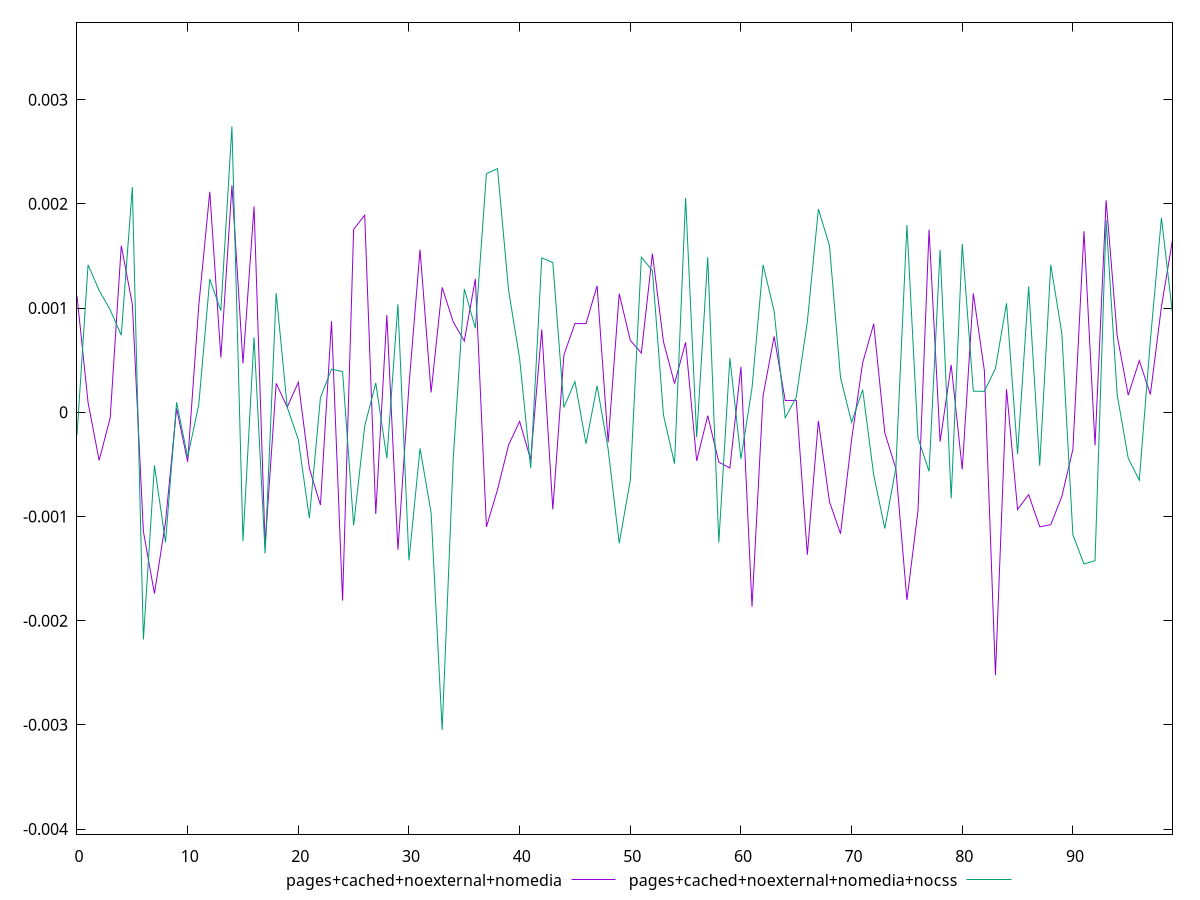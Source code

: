 reset

$pagesCachedNoexternalNomedia <<EOF
0 0.0011162709048709888
1 0.00009324255742449994
2 -0.0004619119573463125
3 -0.00005335982840234148
4 0.0015981820350935106
5 0.00103732081976208
6 -0.0011451643405550067
7 -0.001739533166428698
8 -0.0010524078047530537
9 0.00003761951315385372
10 -0.000475465582641624
11 0.0010185546392593317
12 0.0021159479622138914
13 0.0005258303720188904
14 0.0021783391102715064
15 0.00046841933432772054
16 0.001975580605150423
17 -0.0012753197035475132
18 0.00027738979827648084
19 0.00005015044320675942
20 0.00028830235079448487
21 -0.0005390815218170914
22 -0.0008899291875019327
23 0.0008734531986616137
24 -0.0018081181088907329
25 0.001755655629493439
26 0.0018915872897577346
27 -0.0009759548212680771
28 0.0009335741320240708
29 -0.0013188477726479735
30 0.00025489363485271436
31 0.0015601566281232013
32 0.00019018188687749515
33 0.001198235042234332
34 0.0008667436953960595
35 0.0006830208559093141
36 0.0012810229915866144
37 -0.0011006974530780598
38 -0.0007433759701786158
39 -0.00031472646732990344
40 -0.00008805698583725123
41 -0.0004550664354686515
42 0.0007949584611899184
43 -0.000932829126551089
44 0.0005489598389827006
45 0.0008517089361550965
46 0.0008503172983493954
47 0.0012135905545865027
48 -0.00028885324836517944
49 0.0011378200985734906
50 0.0006907039981738504
51 0.0005678138060250198
52 0.0015222245310513372
53 0.0006761358587017781
54 0.0002751422271720556
55 0.0006711270608414731
56 -0.00046654723740809675
57 -0.000032516027665242376
58 -0.0004781348544149462
59 -0.0005348708478874312
60 0.0004364478444550655
61 -0.0018659384076489755
62 0.00015785826047796424
63 0.0007278730811836662
64 0.00011297065784094396
65 0.00011428350667310296
66 -0.0013669829409666562
67 -0.00008253454807497186
68 -0.0008583750323862455
69 -0.0011659900398360576
70 -0.00026269040221256923
71 0.0004749212688087601
72 0.0008482329667208409
73 -0.0001964008541636214
74 -0.0005414582292475957
75 -0.00180187701198146
76 -0.0009440146105954897
77 0.0017524582352772362
78 -0.00028206425677998427
79 0.00045438669814935645
80 -0.0005486427118066013
81 0.001141043206468709
82 0.00039867561359018433
83 -0.0025224749273300897
84 0.000221632263505096
85 -0.0009327947873981463
86 -0.000790429859604624
87 -0.0010990827553427065
88 -0.0010787416866289703
89 -0.0008077588219404106
90 -0.00035553035029764577
91 0.0017366108136564811
92 -0.0003173936890130863
93 0.0020345121326799677
94 0.0007362171093064339
95 0.00016380465590209073
96 0.0004961560454014043
97 0.0001706877025342797
98 0.001014102364087288
99 0.001652405617692403
EOF

$pagesCachedNoexternalNomediaNocss <<EOF
0 -0.0002182283553390718
1 0.0014142925370214427
2 0.0011698029554851452
3 0.0009829475433849521
4 0.0007388673097633862
5 0.002160704702114881
6 -0.002180863321460361
7 -0.0005100884172671859
8 -0.0012487350064369687
9 0.00009505863749606604
10 -0.00042975987099630144
11 0.00006955475407672317
12 0.0012775112661039313
13 0.0009747902623397771
14 0.002742461950465861
15 -0.0012364198506104591
16 0.00071918803301869
17 -0.0013553918195431552
18 0.0011425629664289405
19 0.000047054060916903744
20 -0.000262167983857597
21 -0.0010166771877936672
22 0.0001415049759754987
23 0.0004139880372565814
24 0.0003896791465278379
25 -0.0010845913931430704
26 -0.00013280312542690185
27 0.00028146349308994347
28 -0.00044126549054443356
29 0.0010360369261124712
30 -0.001422116434756806
31 -0.0003464691898905403
32 -0.0009650286081657577
33 -0.003048599837222304
34 -0.0004451942278714763
35 0.001183348738016547
36 0.0008069092621095735
37 0.0022898422619196056
38 0.002337834430605637
39 0.0011722291947077474
40 0.0005147147479016564
41 -0.000536930454747286
42 0.0014820163187466461
43 0.0014370507843066349
44 0.00004687908803875207
45 0.00029510334275110447
46 -0.00030168144466288056
47 0.0002537466311750798
48 -0.0003541593162328642
49 -0.0012573616531886998
50 -0.0006535926494262403
51 0.0014880520946751491
52 0.0013590246115293809
53 -0.000027439018634897986
54 -0.0004938818894788459
55 0.0020564244250551485
56 -0.00023949175877081383
57 0.0014887036458500597
58 -0.0012506451578988256
59 0.000520115793921801
60 -0.00044650123453181907
61 0.00023161925097737082
62 0.0014154333693091941
63 0.000969801169869133
64 -0.000053279185944939136
65 0.00014472729991565528
66 0.0008688948059046537
67 0.001950408284621232
68 0.001599011001561374
69 0.00033221529523889026
70 -0.00009613431736060314
71 0.00021733832121975842
72 -0.0006026746272283705
73 -0.0011157964910382383
74 -0.0005357400571611988
75 0.0017976638980569698
76 -0.00024515765678429115
77 -0.0005680896681909828
78 0.0015596419877797001
79 -0.0008263213054201661
80 0.001615879445861025
81 0.0002023764128333304
82 0.00020055210921006748
83 0.0004201885593702351
84 0.0010459183083840154
85 -0.00040126630299647275
86 0.0012068098714792432
87 -0.0005133888631591646
88 0.0014156664128406825
89 0.0007557858015550976
90 -0.001178070746332597
91 -0.0014557688322819817
92 -0.0014240877100125152
93 0.0018425680403731587
94 0.0001688414460186663
95 -0.00044144340928796113
96 -0.0006523129399644982
97 0.000689576010664655
98 0.0018662966596284453
99 0.0009479228019626028
EOF

set key outside below
set xrange [0:99]
set yrange [-0.004048599837222304:0.003742461950465861]
set trange [-0.004048599837222304:0.003742461950465861]
set terminal svg size 640, 520 enhanced background rgb 'white'
set output "reprap/meta/pScore-difference/comparison/line/3_vs_4.svg"

plot $pagesCachedNoexternalNomedia title "pages+cached+noexternal+nomedia" with line, \
     $pagesCachedNoexternalNomediaNocss title "pages+cached+noexternal+nomedia+nocss" with line

reset
